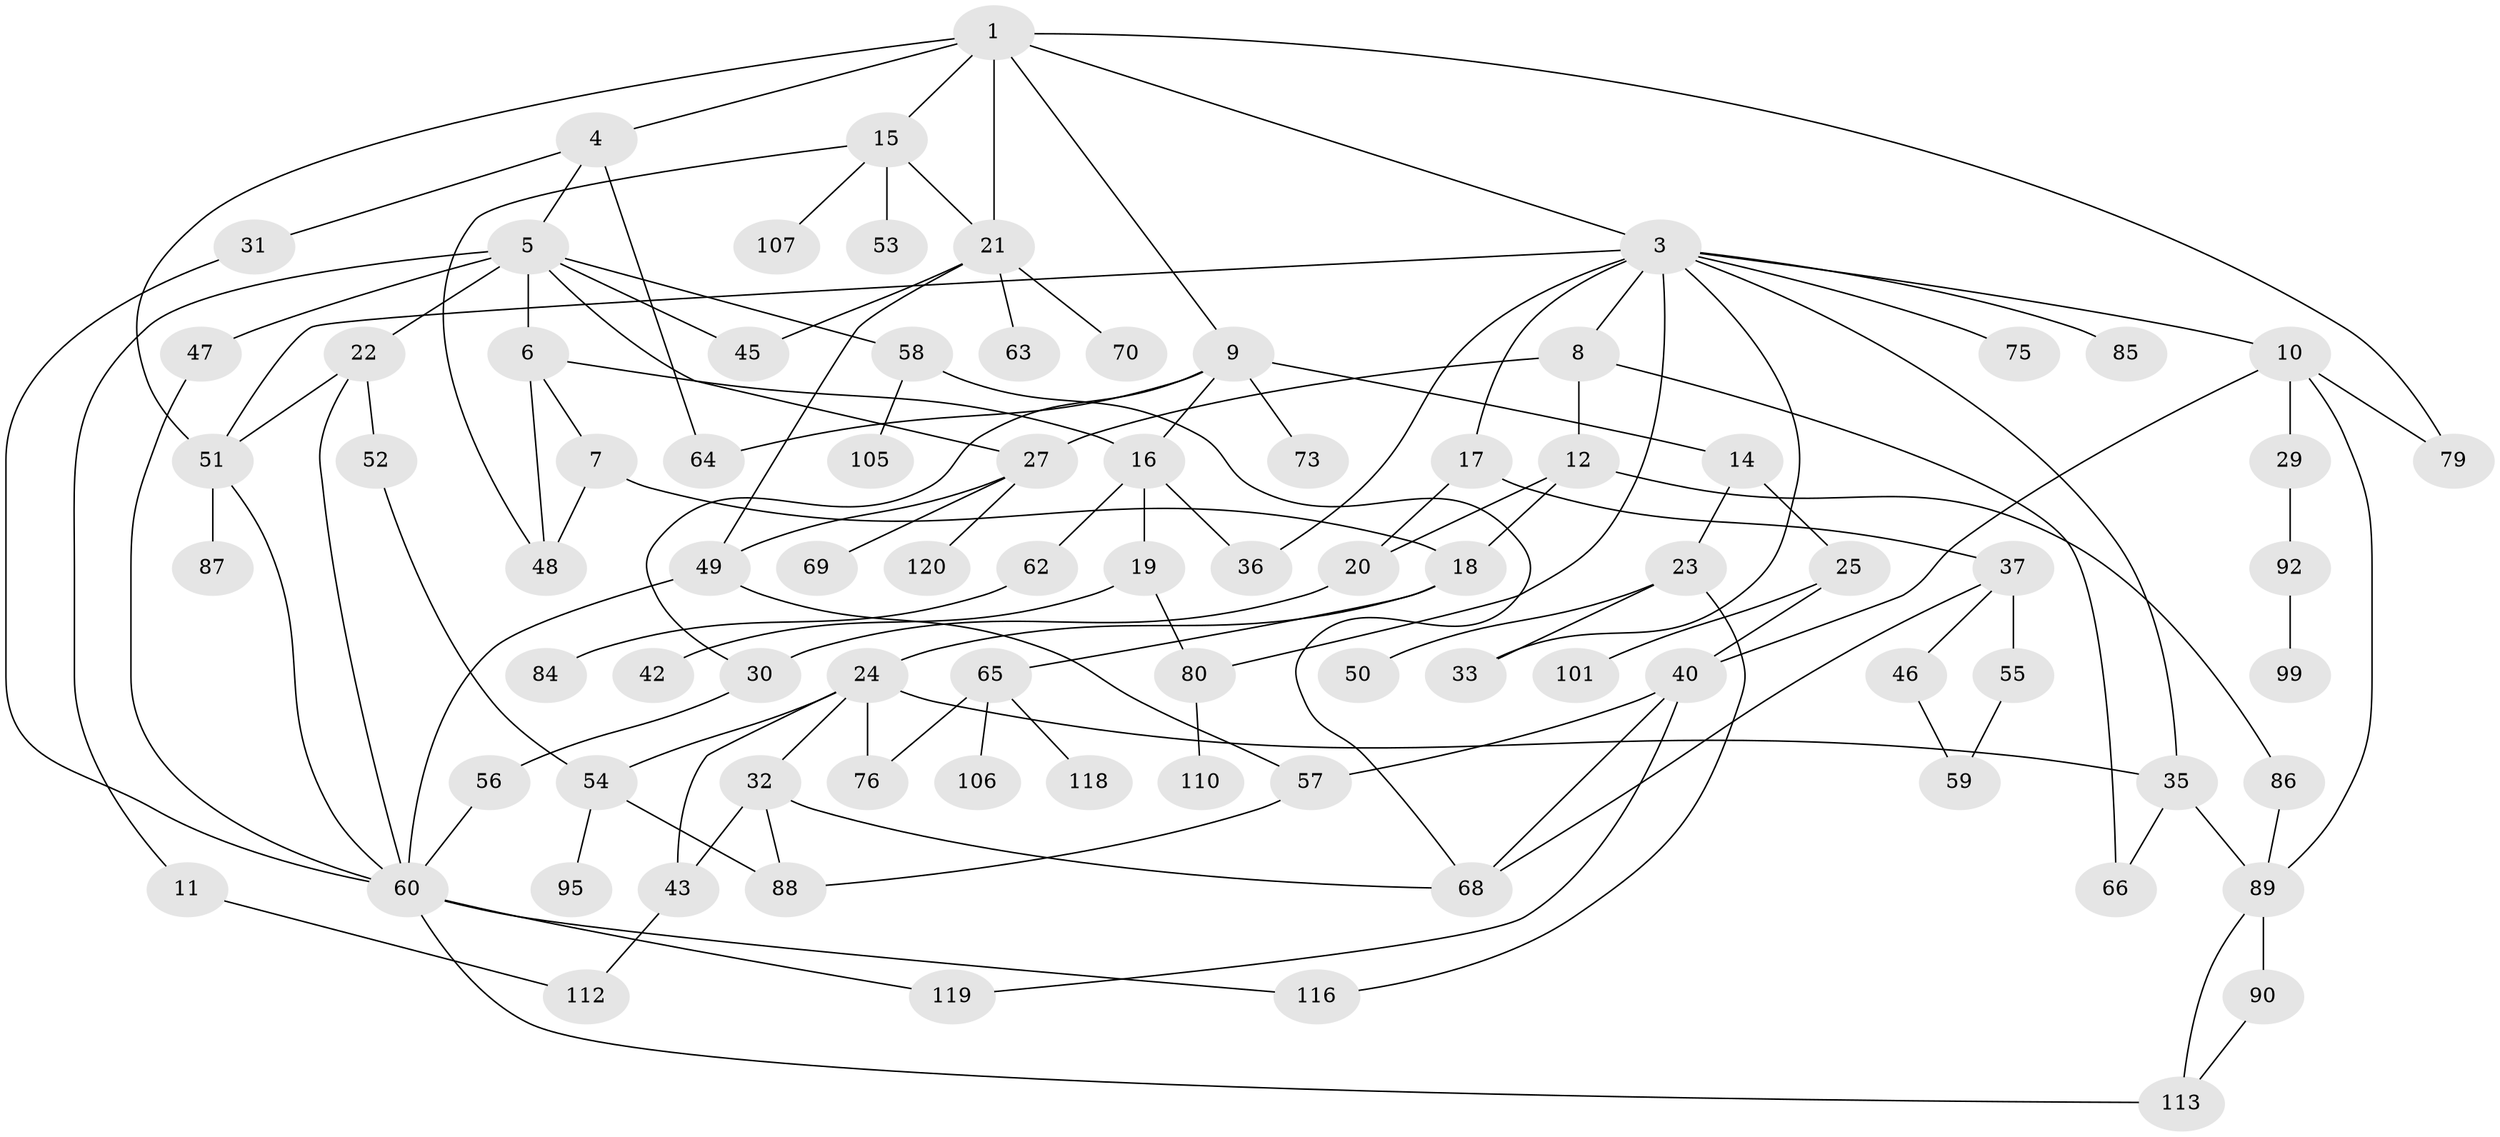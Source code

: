 // original degree distribution, {5: 0.09090909090909091, 4: 0.10743801652892562, 7: 0.01652892561983471, 9: 0.008264462809917356, 3: 0.18181818181818182, 2: 0.35537190082644626, 6: 0.024793388429752067, 1: 0.21487603305785125}
// Generated by graph-tools (version 1.1) at 2025/41/03/06/25 10:41:26]
// undirected, 85 vertices, 126 edges
graph export_dot {
graph [start="1"]
  node [color=gray90,style=filled];
  1 [super="+2"];
  3 [super="+26"];
  4 [super="+94"];
  5 [super="+28"];
  6;
  7;
  8 [super="+98"];
  9 [super="+13"];
  10 [super="+78"];
  11 [super="+114"];
  12;
  14 [super="+67"];
  15;
  16 [super="+111"];
  17 [super="+117"];
  18;
  19 [super="+121"];
  20 [super="+77"];
  21 [super="+61"];
  22 [super="+38"];
  23 [super="+34"];
  24 [super="+109"];
  25;
  27 [super="+74"];
  29;
  30 [super="+39"];
  31;
  32 [super="+91"];
  33;
  35 [super="+44"];
  36;
  37 [super="+83"];
  40 [super="+41"];
  42;
  43;
  45;
  46;
  47;
  48 [super="+102"];
  49 [super="+71"];
  50;
  51 [super="+82"];
  52;
  53;
  54;
  55;
  56;
  57;
  58;
  59;
  60 [super="+81"];
  62;
  63 [super="+104"];
  64;
  65 [super="+72"];
  66;
  68 [super="+103"];
  69;
  70;
  73 [super="+97"];
  75;
  76;
  79;
  80;
  84;
  85;
  86;
  87;
  88 [super="+93"];
  89 [super="+96"];
  90;
  92 [super="+100"];
  95;
  99;
  101;
  105;
  106;
  107 [super="+108"];
  110;
  112;
  113 [super="+115"];
  116;
  118;
  119;
  120;
  1 -- 3;
  1 -- 4;
  1 -- 9;
  1 -- 51;
  1 -- 15;
  1 -- 21;
  1 -- 79;
  3 -- 8;
  3 -- 10;
  3 -- 17;
  3 -- 35;
  3 -- 75;
  3 -- 80;
  3 -- 33;
  3 -- 36;
  3 -- 51;
  3 -- 85;
  4 -- 5;
  4 -- 31;
  4 -- 64;
  5 -- 6;
  5 -- 11;
  5 -- 22;
  5 -- 45;
  5 -- 58;
  5 -- 47 [weight=2];
  5 -- 27;
  6 -- 7;
  6 -- 16;
  6 -- 48;
  7 -- 18;
  7 -- 48;
  8 -- 12;
  8 -- 27;
  8 -- 66;
  9 -- 14;
  9 -- 73;
  9 -- 64;
  9 -- 16;
  9 -- 30;
  10 -- 29;
  10 -- 89;
  10 -- 40;
  10 -- 79;
  11 -- 112;
  12 -- 18;
  12 -- 20;
  12 -- 86;
  14 -- 23;
  14 -- 25;
  15 -- 21;
  15 -- 48;
  15 -- 53;
  15 -- 107;
  16 -- 19;
  16 -- 62;
  16 -- 36;
  17 -- 37;
  17 -- 20;
  18 -- 24;
  18 -- 65;
  19 -- 42;
  19 -- 80;
  20 -- 30;
  21 -- 70;
  21 -- 49;
  21 -- 45;
  21 -- 63;
  22 -- 52;
  22 -- 60;
  22 -- 51;
  23 -- 50;
  23 -- 33;
  23 -- 116;
  24 -- 32;
  24 -- 43;
  24 -- 54;
  24 -- 35;
  24 -- 76;
  25 -- 40;
  25 -- 101;
  27 -- 49;
  27 -- 69;
  27 -- 120;
  29 -- 92;
  30 -- 56;
  31 -- 60;
  32 -- 88;
  32 -- 43;
  32 -- 68;
  35 -- 66;
  35 -- 89;
  37 -- 46;
  37 -- 55;
  37 -- 68;
  40 -- 57;
  40 -- 119;
  40 -- 68;
  43 -- 112;
  46 -- 59;
  47 -- 60;
  49 -- 60;
  49 -- 57;
  51 -- 60;
  51 -- 87;
  52 -- 54;
  54 -- 95;
  54 -- 88;
  55 -- 59;
  56 -- 60;
  57 -- 88;
  58 -- 105;
  58 -- 68;
  60 -- 116;
  60 -- 119;
  60 -- 113;
  62 -- 84;
  65 -- 106;
  65 -- 76;
  65 -- 118;
  80 -- 110;
  86 -- 89;
  89 -- 90;
  89 -- 113;
  90 -- 113;
  92 -- 99;
}
